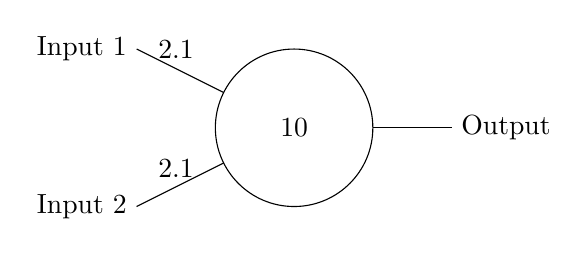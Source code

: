 % !TEX root = ../main.tex
\begin{tikzpicture}

\tikzstyle{box} = [rectangle, draw, fill=white]

\coordinate (a) at (0, 0);
\coordinate (b) at (-2, 1);
\coordinate (c) at (-2, -1);
\coordinate (d) at (2, 0);

\draw (b) -- node[near start, above] {$2.1$} (a);
\node[left] at (b) {Input 1};

\draw (c) -- node[near start, above] {$2.1$} (a);
\node[left] at (c) {Input 2};

\draw (a) -- (d);
\node[right] at (d) {Output};

\filldraw[fill=white] (a) circle (1) node{$10$};

\end{tikzpicture}
